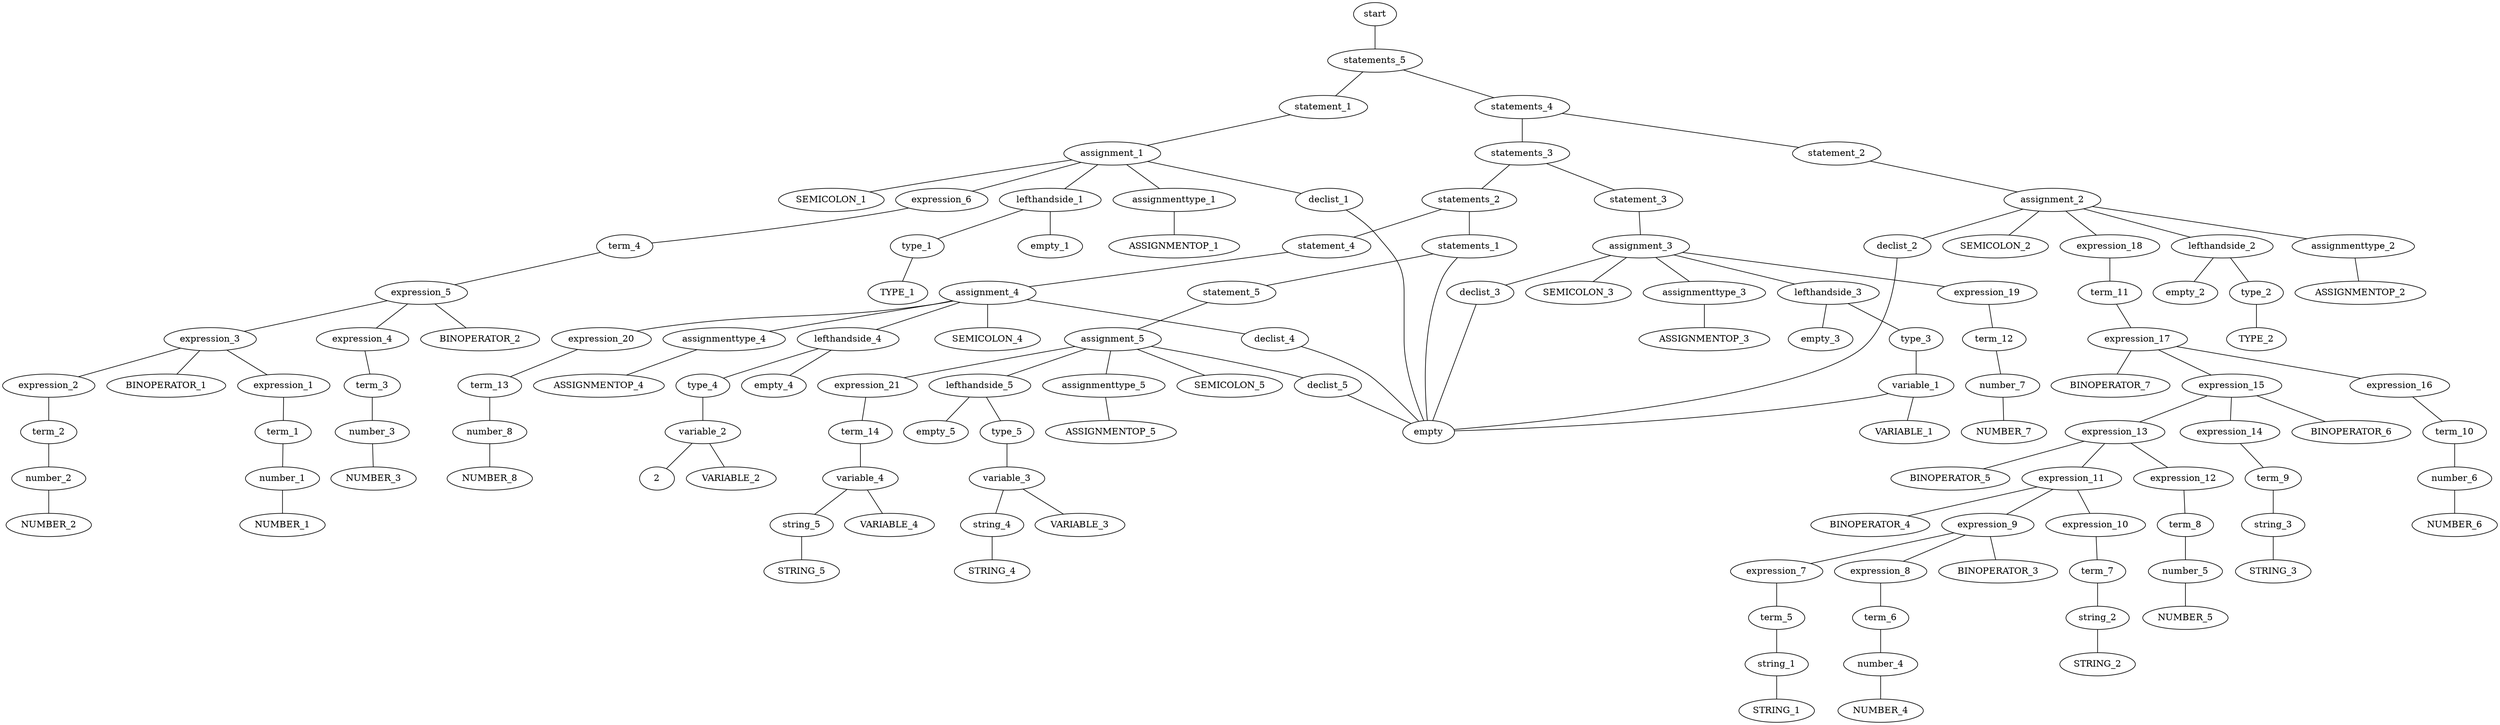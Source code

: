 graph parsetree {	start -- { statements_5 };
type_1 -- { TYPE_1 };
lefthandside_1 -- { empty_1 type_1 };
declist_1 -- { empty empty };
assignmenttype_1 -- { ASSIGNMENTOP_1 };
number_1 -- { NUMBER_1 };
term_1 -- { number_1 };
expression_1 -- { term_1 };
number_2 -- { NUMBER_2 };
term_2 -- { number_2 };
expression_2 -- { term_2 };
expression_3 -- { expression_1 BINOPERATOR_1 expression_2 };
number_3 -- { NUMBER_3 };
term_3 -- { number_3 };
expression_4 -- { term_3 };
expression_5 -- { expression_3 BINOPERATOR_2 expression_4 };
term_4 -- { expression_5 };
expression_6 -- { term_4 };
assignment_1 -- { lefthandside_1 declist_1 assignmenttype_1 expression_6 SEMICOLON_1 };
statement_1 -- { assignment_1 };
type_2 -- { TYPE_2 };
lefthandside_2 -- { empty_2 type_2 };
declist_2 -- { empty empty };
assignmenttype_2 -- { ASSIGNMENTOP_2 };
string_1 -- { STRING_1 };
term_5 -- { string_1 };
expression_7 -- { term_5 };
number_4 -- { NUMBER_4 };
term_6 -- { number_4 };
expression_8 -- { term_6 };
expression_9 -- { expression_7 BINOPERATOR_3 expression_8 };
string_2 -- { STRING_2 };
term_7 -- { string_2 };
expression_10 -- { term_7 };
expression_11 -- { expression_9 BINOPERATOR_4 expression_10 };
number_5 -- { NUMBER_5 };
term_8 -- { number_5 };
expression_12 -- { term_8 };
expression_13 -- { expression_11 BINOPERATOR_5 expression_12 };
string_3 -- { STRING_3 };
term_9 -- { string_3 };
expression_14 -- { term_9 };
expression_15 -- { expression_13 BINOPERATOR_6 expression_14 };
number_6 -- { NUMBER_6 };
term_10 -- { number_6 };
expression_16 -- { term_10 };
expression_17 -- { expression_15 BINOPERATOR_7 expression_16 };
term_11 -- { expression_17 };
expression_18 -- { term_11 };
assignment_2 -- { lefthandside_2 declist_2 assignmenttype_2 expression_18 SEMICOLON_2 };
statement_2 -- { assignment_2 };
variable_1 -- { VARIABLE_1 empty };
type_3 -- { variable_1 };
lefthandside_3 -- { empty_3 type_3 };
declist_3 -- { empty empty };
assignmenttype_3 -- { ASSIGNMENTOP_3 };
number_7 -- { NUMBER_7 };
term_12 -- { number_7 };
expression_19 -- { term_12 };
assignment_3 -- { lefthandside_3 declist_3 assignmenttype_3 expression_19 SEMICOLON_3 };
statement_3 -- { assignment_3 };
variable_2 -- { VARIABLE_2 2 };
type_4 -- { variable_2 };
lefthandside_4 -- { empty_4 type_4 };
declist_4 -- { empty empty };
assignmenttype_4 -- { ASSIGNMENTOP_4 };
number_8 -- { NUMBER_8 };
term_13 -- { number_8 };
expression_20 -- { term_13 };
assignment_4 -- { lefthandside_4 declist_4 assignmenttype_4 expression_20 SEMICOLON_4 };
statement_4 -- { assignment_4 };
string_4 -- { STRING_4 };
variable_3 -- { VARIABLE_3 string_4 };
type_5 -- { variable_3 };
lefthandside_5 -- { empty_5 type_5 };
declist_5 -- { empty empty };
assignmenttype_5 -- { ASSIGNMENTOP_5 };
string_5 -- { STRING_5 };
variable_4 -- { VARIABLE_4 string_5 };
term_14 -- { variable_4 };
expression_21 -- { term_14 };
assignment_5 -- { lefthandside_5 declist_5 assignmenttype_5 expression_21 SEMICOLON_5 };
statement_5 -- { assignment_5 };
statements_1 -- { statement_5 empty };
statements_2 -- { statement_4 statements_1 };
statements_3 -- { statement_3 statements_2 };
statements_4 -- { statement_2 statements_3 };
statements_5 -- { statement_1 statements_4 };
}
